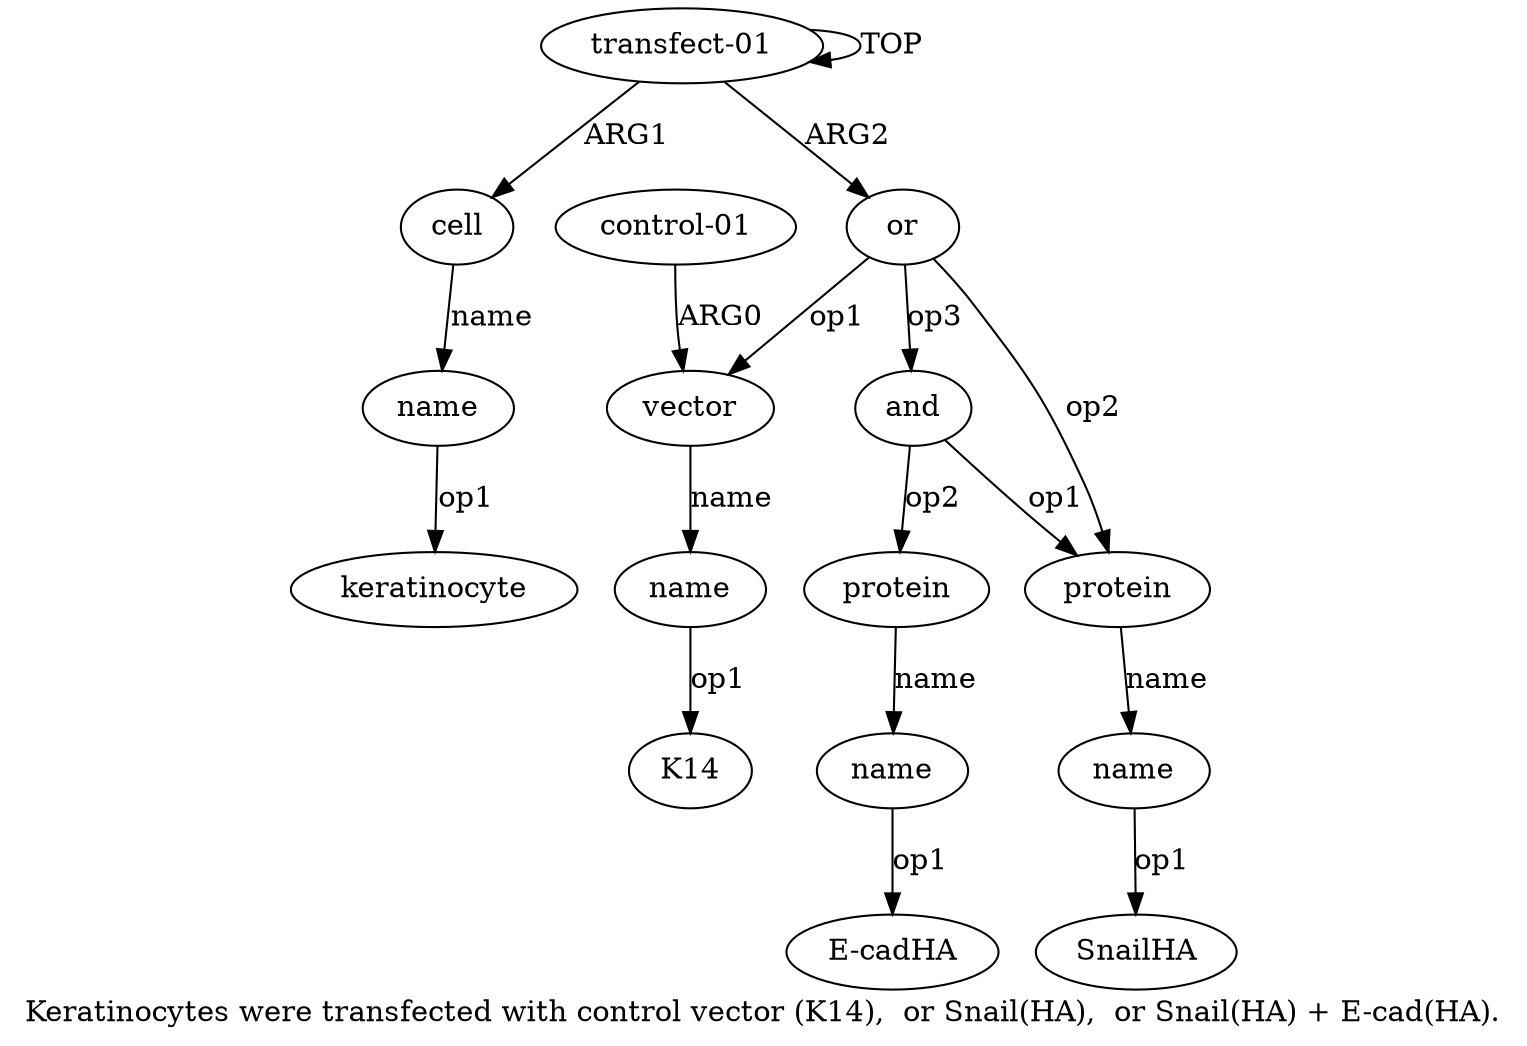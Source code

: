 digraph  {
	graph [label="Keratinocytes were transfected with control vector (K14),  or Snail(HA),  or Snail(HA) + E-cad(HA)."];
	node [label="\N"];
	"a5 K14"	 [color=black,
		gold_ind=-1,
		gold_label=K14,
		label=K14,
		test_ind=-1,
		test_label=K14];
	"a11 E-cadHA"	 [color=black,
		gold_ind=-1,
		gold_label="E-cadHA",
		label="E-cadHA",
		test_ind=-1,
		test_label="E-cadHA"];
	a11	 [color=black,
		gold_ind=11,
		gold_label=name,
		label=name,
		test_ind=11,
		test_label=name];
	a11 -> "a11 E-cadHA" [key=0,
	color=black,
	gold_label=op1,
	label=op1,
	test_label=op1];
a10 [color=black,
	gold_ind=10,
	gold_label=protein,
	label=protein,
	test_ind=10,
	test_label=protein];
a10 -> a11 [key=0,
color=black,
gold_label=name,
label=name,
test_label=name];
"a2 keratinocyte" [color=black,
gold_ind=-1,
gold_label=keratinocyte,
label=keratinocyte,
test_ind=-1,
test_label=keratinocyte];
"a8 SnailHA" [color=black,
gold_ind=-1,
gold_label=SnailHA,
label=SnailHA,
test_ind=-1,
test_label=SnailHA];
a1 [color=black,
gold_ind=1,
gold_label=cell,
label=cell,
test_ind=1,
test_label=cell];
a2 [color=black,
gold_ind=2,
gold_label=name,
label=name,
test_ind=2,
test_label=name];
a1 -> a2 [key=0,
color=black,
gold_label=name,
label=name,
test_label=name];
a0 [color=black,
gold_ind=0,
gold_label="transfect-01",
label="transfect-01",
test_ind=0,
test_label="transfect-01"];
a0 -> a1 [key=0,
color=black,
gold_label=ARG1,
label=ARG1,
test_label=ARG1];
a0 -> a0 [key=0,
color=black,
gold_label=TOP,
label=TOP,
test_label=TOP];
a3 [color=black,
gold_ind=3,
gold_label=or,
label=or,
test_ind=3,
test_label=or];
a0 -> a3 [key=0,
color=black,
gold_label=ARG2,
label=ARG2,
test_label=ARG2];
a4 [color=black,
gold_ind=4,
gold_label=vector,
label=vector,
test_ind=4,
test_label=vector];
a3 -> a4 [key=0,
color=black,
gold_label=op1,
label=op1,
test_label=op1];
a7 [color=black,
gold_ind=7,
gold_label=protein,
label=protein,
test_ind=7,
test_label=protein];
a3 -> a7 [key=0,
color=black,
gold_label=op2,
label=op2,
test_label=op2];
a9 [color=black,
gold_ind=9,
gold_label=and,
label=and,
test_ind=9,
test_label=and];
a3 -> a9 [key=0,
color=black,
gold_label=op3,
label=op3,
test_label=op3];
a2 -> "a2 keratinocyte" [key=0,
color=black,
gold_label=op1,
label=op1,
test_label=op1];
a5 [color=black,
gold_ind=5,
gold_label=name,
label=name,
test_ind=5,
test_label=name];
a5 -> "a5 K14" [key=0,
color=black,
gold_label=op1,
label=op1,
test_label=op1];
a4 -> a5 [key=0,
color=black,
gold_label=name,
label=name,
test_label=name];
a8 [color=black,
gold_ind=8,
gold_label=name,
label=name,
test_ind=8,
test_label=name];
a7 -> a8 [key=0,
color=black,
gold_label=name,
label=name,
test_label=name];
a6 [color=black,
gold_ind=6,
gold_label="control-01",
label="control-01",
test_ind=6,
test_label="control-01"];
a6 -> a4 [key=0,
color=black,
gold_label=ARG0,
label=ARG0,
test_label=ARG0];
a9 -> a10 [key=0,
color=black,
gold_label=op2,
label=op2,
test_label=op2];
a9 -> a7 [key=0,
color=black,
gold_label=op1,
label=op1,
test_label=op1];
a8 -> "a8 SnailHA" [key=0,
color=black,
gold_label=op1,
label=op1,
test_label=op1];
}
